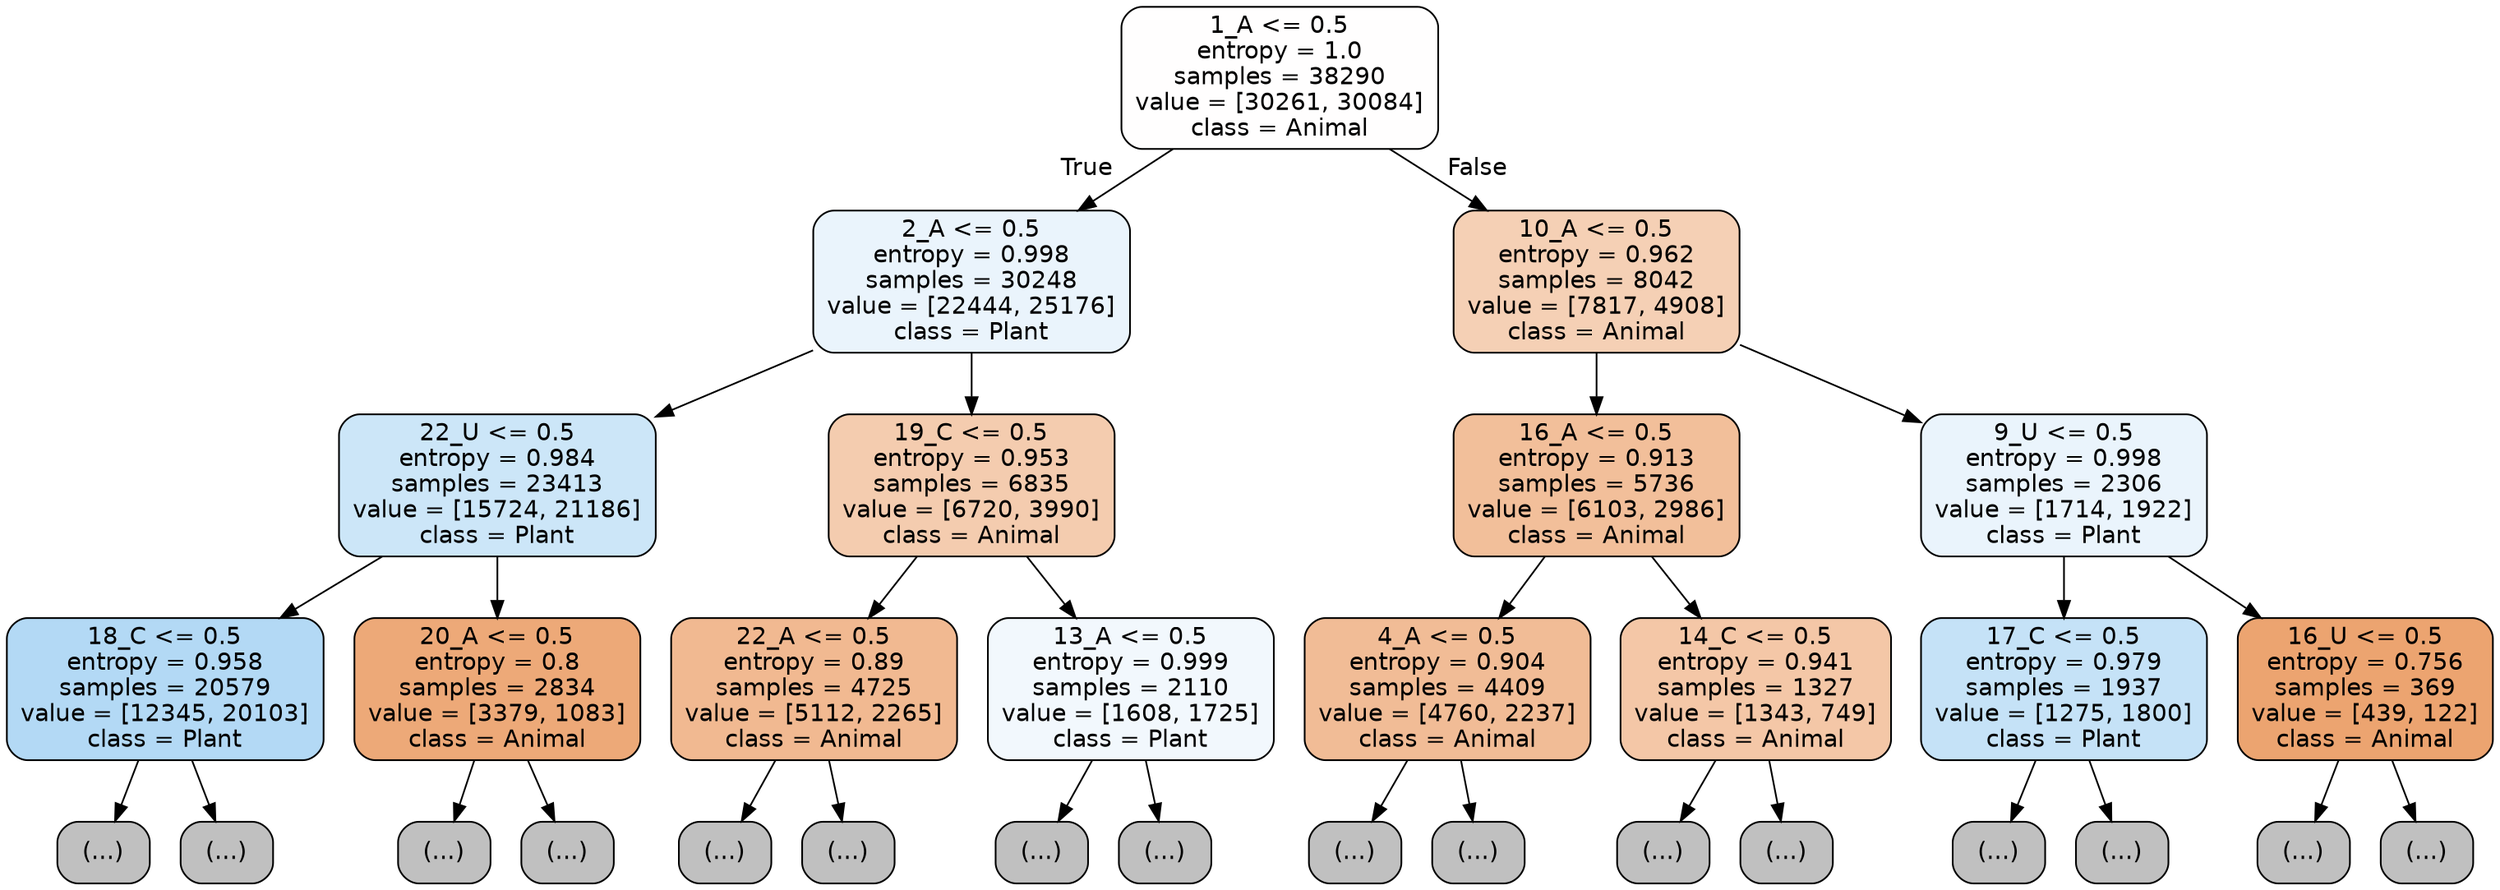 digraph Tree {
node [shape=box, style="filled, rounded", color="black", fontname="helvetica"] ;
edge [fontname="helvetica"] ;
0 [label="1_A <= 0.5\nentropy = 1.0\nsamples = 38290\nvalue = [30261, 30084]\nclass = Animal", fillcolor="#fffefe"] ;
1 [label="2_A <= 0.5\nentropy = 0.998\nsamples = 30248\nvalue = [22444, 25176]\nclass = Plant", fillcolor="#eaf4fc"] ;
0 -> 1 [labeldistance=2.5, labelangle=45, headlabel="True"] ;
2 [label="22_U <= 0.5\nentropy = 0.984\nsamples = 23413\nvalue = [15724, 21186]\nclass = Plant", fillcolor="#cce6f8"] ;
1 -> 2 ;
3 [label="18_C <= 0.5\nentropy = 0.958\nsamples = 20579\nvalue = [12345, 20103]\nclass = Plant", fillcolor="#b3d9f5"] ;
2 -> 3 ;
4 [label="(...)", fillcolor="#C0C0C0"] ;
3 -> 4 ;
6617 [label="(...)", fillcolor="#C0C0C0"] ;
3 -> 6617 ;
8624 [label="20_A <= 0.5\nentropy = 0.8\nsamples = 2834\nvalue = [3379, 1083]\nclass = Animal", fillcolor="#eda978"] ;
2 -> 8624 ;
8625 [label="(...)", fillcolor="#C0C0C0"] ;
8624 -> 8625 ;
9534 [label="(...)", fillcolor="#C0C0C0"] ;
8624 -> 9534 ;
9819 [label="19_C <= 0.5\nentropy = 0.953\nsamples = 6835\nvalue = [6720, 3990]\nclass = Animal", fillcolor="#f4ccaf"] ;
1 -> 9819 ;
9820 [label="22_A <= 0.5\nentropy = 0.89\nsamples = 4725\nvalue = [5112, 2265]\nclass = Animal", fillcolor="#f1b991"] ;
9819 -> 9820 ;
9821 [label="(...)", fillcolor="#C0C0C0"] ;
9820 -> 9821 ;
11770 [label="(...)", fillcolor="#C0C0C0"] ;
9820 -> 11770 ;
12001 [label="13_A <= 0.5\nentropy = 0.999\nsamples = 2110\nvalue = [1608, 1725]\nclass = Plant", fillcolor="#f2f8fd"] ;
9819 -> 12001 ;
12002 [label="(...)", fillcolor="#C0C0C0"] ;
12001 -> 12002 ;
12601 [label="(...)", fillcolor="#C0C0C0"] ;
12001 -> 12601 ;
12808 [label="10_A <= 0.5\nentropy = 0.962\nsamples = 8042\nvalue = [7817, 4908]\nclass = Animal", fillcolor="#f5d0b5"] ;
0 -> 12808 [labeldistance=2.5, labelangle=-45, headlabel="False"] ;
12809 [label="16_A <= 0.5\nentropy = 0.913\nsamples = 5736\nvalue = [6103, 2986]\nclass = Animal", fillcolor="#f2bf9a"] ;
12808 -> 12809 ;
12810 [label="4_A <= 0.5\nentropy = 0.904\nsamples = 4409\nvalue = [4760, 2237]\nclass = Animal", fillcolor="#f1bc96"] ;
12809 -> 12810 ;
12811 [label="(...)", fillcolor="#C0C0C0"] ;
12810 -> 12811 ;
14650 [label="(...)", fillcolor="#C0C0C0"] ;
12810 -> 14650 ;
15133 [label="14_C <= 0.5\nentropy = 0.941\nsamples = 1327\nvalue = [1343, 749]\nclass = Animal", fillcolor="#f4c7a7"] ;
12809 -> 15133 ;
15134 [label="(...)", fillcolor="#C0C0C0"] ;
15133 -> 15134 ;
15747 [label="(...)", fillcolor="#C0C0C0"] ;
15133 -> 15747 ;
15890 [label="9_U <= 0.5\nentropy = 0.998\nsamples = 2306\nvalue = [1714, 1922]\nclass = Plant", fillcolor="#eaf4fc"] ;
12808 -> 15890 ;
15891 [label="17_C <= 0.5\nentropy = 0.979\nsamples = 1937\nvalue = [1275, 1800]\nclass = Plant", fillcolor="#c5e2f7"] ;
15890 -> 15891 ;
15892 [label="(...)", fillcolor="#C0C0C0"] ;
15891 -> 15892 ;
16531 [label="(...)", fillcolor="#C0C0C0"] ;
15891 -> 16531 ;
16702 [label="16_U <= 0.5\nentropy = 0.756\nsamples = 369\nvalue = [439, 122]\nclass = Animal", fillcolor="#eca470"] ;
15890 -> 16702 ;
16703 [label="(...)", fillcolor="#C0C0C0"] ;
16702 -> 16703 ;
16850 [label="(...)", fillcolor="#C0C0C0"] ;
16702 -> 16850 ;
}